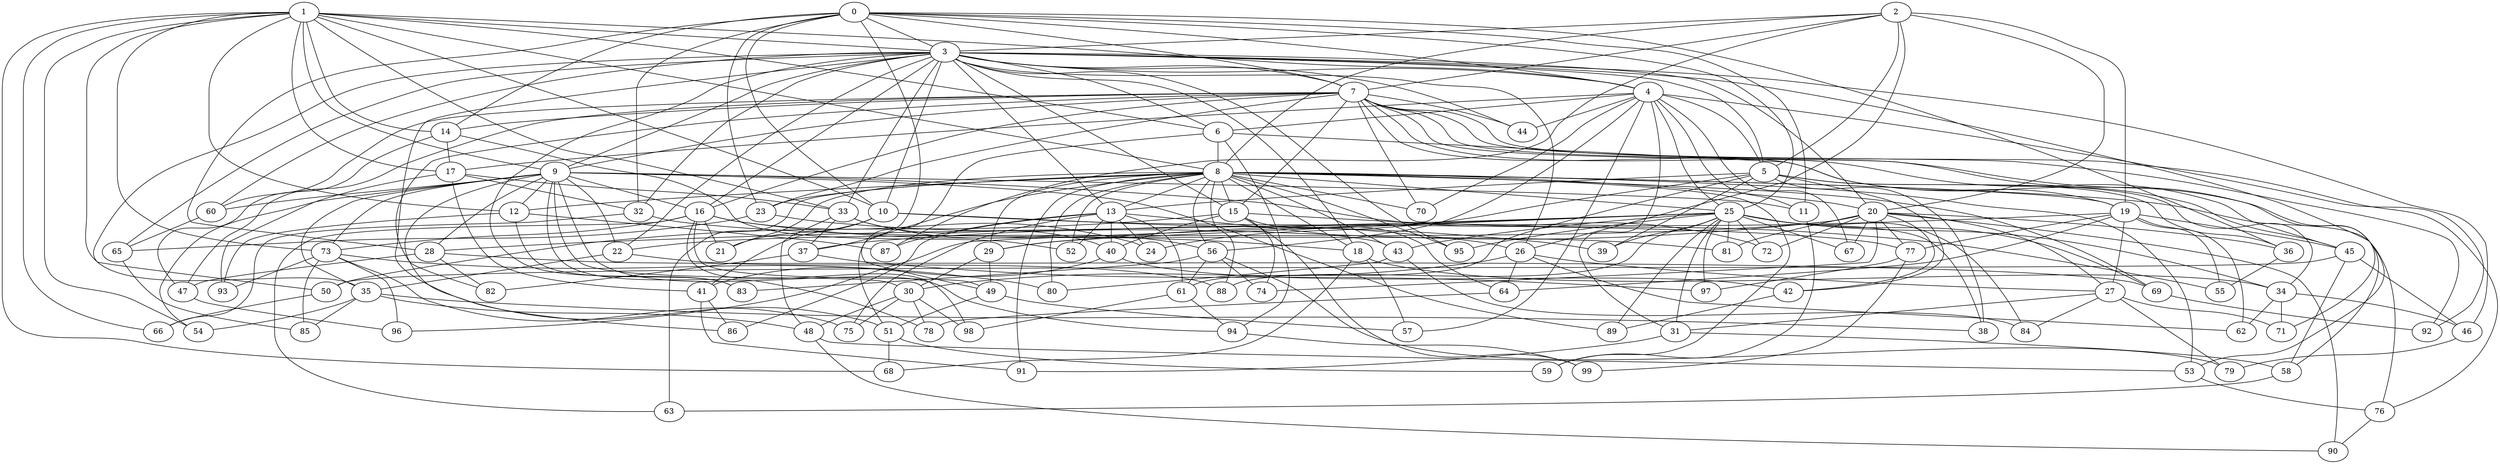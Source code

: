 strict graph "barabasi_albert_graph(100,3)" {
0;
1;
2;
3;
4;
5;
6;
7;
8;
9;
10;
11;
12;
13;
14;
15;
16;
17;
18;
19;
20;
21;
22;
23;
24;
25;
26;
27;
28;
29;
30;
31;
32;
33;
34;
35;
36;
37;
38;
39;
40;
41;
42;
43;
44;
45;
46;
47;
48;
49;
50;
51;
52;
53;
54;
55;
56;
57;
58;
59;
60;
61;
62;
63;
64;
65;
66;
67;
68;
69;
70;
71;
72;
73;
74;
75;
76;
77;
78;
79;
80;
81;
82;
83;
84;
85;
86;
87;
88;
89;
90;
91;
92;
93;
94;
95;
96;
97;
98;
99;
0 -- 32  [is_available=True, prob="1.0"];
0 -- 3  [is_available=True, prob="1.0"];
0 -- 4  [is_available=True, prob="0.849957391749"];
0 -- 37  [is_available=True, prob="0.99347283644"];
0 -- 7  [is_available=True, prob="0.747451665922"];
0 -- 10  [is_available=True, prob="0.239727126968"];
0 -- 11  [is_available=True, prob="1.0"];
0 -- 14  [is_available=True, prob="1.0"];
0 -- 23  [is_available=True, prob="1.0"];
0 -- 25  [is_available=True, prob="1.0"];
0 -- 28  [is_available=True, prob="1.0"];
0 -- 36  [is_available=True, prob="1.0"];
1 -- 33  [is_available=True, prob="1.0"];
1 -- 66  [is_available=True, prob="1.0"];
1 -- 3  [is_available=True, prob="0.834550270618"];
1 -- 4  [is_available=True, prob="0.951861635234"];
1 -- 6  [is_available=True, prob="0.111696180844"];
1 -- 8  [is_available=True, prob="0.847664163598"];
1 -- 9  [is_available=True, prob="0.263279542296"];
1 -- 10  [is_available=True, prob="0.687622786628"];
1 -- 12  [is_available=True, prob="1.0"];
1 -- 14  [is_available=True, prob="0.344521692632"];
1 -- 17  [is_available=True, prob="0.299325873604"];
1 -- 35  [is_available=True, prob="0.91780548964"];
1 -- 54  [is_available=True, prob="1.0"];
1 -- 73  [is_available=True, prob="0.932157936928"];
1 -- 68  [is_available=True, prob="1.0"];
2 -- 3  [is_available=True, prob="0.325147823953"];
2 -- 5  [is_available=True, prob="0.603382516473"];
2 -- 7  [is_available=True, prob="1.0"];
2 -- 8  [is_available=True, prob="0.363273623159"];
2 -- 19  [is_available=True, prob="1.0"];
2 -- 20  [is_available=True, prob="0.303856199228"];
2 -- 87  [is_available=True, prob="0.939514498689"];
2 -- 26  [is_available=True, prob="1.0"];
3 -- 4  [is_available=True, prob="0.947849348739"];
3 -- 5  [is_available=True, prob="0.671415814914"];
3 -- 6  [is_available=True, prob="1.0"];
3 -- 7  [is_available=True, prob="0.475151791833"];
3 -- 9  [is_available=True, prob="0.0609452528483"];
3 -- 10  [is_available=True, prob="0.527083278895"];
3 -- 13  [is_available=True, prob="0.768628711237"];
3 -- 15  [is_available=True, prob="1.0"];
3 -- 16  [is_available=True, prob="1.0"];
3 -- 18  [is_available=True, prob="0.112309925954"];
3 -- 20  [is_available=True, prob="0.203560269268"];
3 -- 22  [is_available=True, prob="0.931357254089"];
3 -- 26  [is_available=True, prob="0.444060635091"];
3 -- 32  [is_available=True, prob="0.173833338695"];
3 -- 33  [is_available=True, prob="0.758722531413"];
3 -- 44  [is_available=True, prob="1.0"];
3 -- 46  [is_available=True, prob="0.577383036807"];
3 -- 50  [is_available=True, prob="0.908041922013"];
3 -- 51  [is_available=True, prob="1.0"];
3 -- 60  [is_available=True, prob="0.999168324213"];
3 -- 65  [is_available=True, prob="0.469668229453"];
3 -- 71  [is_available=True, prob="1.0"];
3 -- 83  [is_available=True, prob="1.0"];
3 -- 95  [is_available=True, prob="1.0"];
4 -- 5  [is_available=True, prob="0.148445985546"];
4 -- 6  [is_available=True, prob="0.548066703473"];
4 -- 92  [is_available=True, prob="0.776584139725"];
4 -- 11  [is_available=True, prob="1.0"];
4 -- 44  [is_available=True, prob="1.0"];
4 -- 17  [is_available=True, prob="0.644964748063"];
4 -- 67  [is_available=True, prob="0.526154647365"];
4 -- 57  [is_available=True, prob="0.978642746894"];
4 -- 56  [is_available=True, prob="1.0"];
4 -- 25  [is_available=True, prob="0.0725327092353"];
4 -- 70  [is_available=True, prob="1.0"];
4 -- 31  [is_available=True, prob="0.395009018968"];
5 -- 34  [is_available=True, prob="1.0"];
5 -- 38  [is_available=True, prob="0.618152652453"];
5 -- 39  [is_available=True, prob="1.0"];
5 -- 42  [is_available=True, prob="0.98278254557"];
5 -- 13  [is_available=True, prob="0.0700593405162"];
5 -- 24  [is_available=True, prob="0.826161310809"];
5 -- 36  [is_available=True, prob="0.299705353251"];
5 -- 61  [is_available=True, prob="0.462980531429"];
6 -- 8  [is_available=True, prob="0.409533611284"];
6 -- 45  [is_available=True, prob="0.352029174297"];
6 -- 49  [is_available=True, prob="0.624547022934"];
6 -- 94  [is_available=True, prob="0.474809292024"];
7 -- 70  [is_available=True, prob="0.990685048029"];
7 -- 9  [is_available=True, prob="1.0"];
7 -- 44  [is_available=True, prob="0.88321281701"];
7 -- 45  [is_available=True, prob="0.0790238664589"];
7 -- 14  [is_available=True, prob="1.0"];
7 -- 15  [is_available=True, prob="0.53236808335"];
7 -- 16  [is_available=True, prob="0.719082521527"];
7 -- 76  [is_available=True, prob="0.133319496561"];
7 -- 82  [is_available=True, prob="1.0"];
7 -- 19  [is_available=True, prob="0.197766850213"];
7 -- 53  [is_available=True, prob="0.814218943252"];
7 -- 92  [is_available=True, prob="0.854541163846"];
7 -- 23  [is_available=True, prob="0.728898380725"];
7 -- 58  [is_available=True, prob="1.0"];
7 -- 47  [is_available=True, prob="0.589829721603"];
7 -- 60  [is_available=True, prob="0.893632339255"];
8 -- 12  [is_available=True, prob="0.895473282385"];
8 -- 13  [is_available=True, prob="1.0"];
8 -- 15  [is_available=True, prob="0.444530351181"];
8 -- 18  [is_available=True, prob="1.0"];
8 -- 19  [is_available=True, prob="0.990370920507"];
8 -- 20  [is_available=True, prob="0.497587744626"];
8 -- 21  [is_available=True, prob="1.0"];
8 -- 23  [is_available=True, prob="1.0"];
8 -- 25  [is_available=True, prob="0.972687565545"];
8 -- 29  [is_available=True, prob="0.501476734362"];
8 -- 43  [is_available=True, prob="0.598537911205"];
8 -- 51  [is_available=True, prob="0.435933264017"];
8 -- 52  [is_available=True, prob="0.814946340156"];
8 -- 53  [is_available=True, prob="0.778815351149"];
8 -- 56  [is_available=True, prob="0.521941848436"];
8 -- 59  [is_available=True, prob="0.759068533751"];
8 -- 63  [is_available=True, prob="0.890848731673"];
8 -- 69  [is_available=True, prob="0.742557555168"];
8 -- 70  [is_available=True, prob="0.283944511058"];
8 -- 76  [is_available=True, prob="0.634335625996"];
8 -- 80  [is_available=True, prob="1.0"];
8 -- 88  [is_available=True, prob="0.0753483860186"];
8 -- 91  [is_available=True, prob="0.580138269429"];
8 -- 95  [is_available=True, prob="0.80780958034"];
9 -- 54  [is_available=True, prob="1.0"];
9 -- 72  [is_available=True, prob="1.0"];
9 -- 60  [is_available=True, prob="0.979814890565"];
9 -- 11  [is_available=True, prob="0.178427866403"];
9 -- 12  [is_available=True, prob="0.287114789839"];
9 -- 86  [is_available=True, prob="1.0"];
9 -- 78  [is_available=True, prob="0.862642828409"];
9 -- 16  [is_available=True, prob="0.0558995018012"];
9 -- 35  [is_available=True, prob="1.0"];
9 -- 94  [is_available=True, prob="0.580366286959"];
9 -- 22  [is_available=True, prob="0.955892378623"];
9 -- 73  [is_available=True, prob="1.0"];
9 -- 89  [is_available=True, prob="0.279982344975"];
9 -- 28  [is_available=True, prob="0.472206790933"];
9 -- 30  [is_available=True, prob="0.0997929781665"];
10 -- 39  [is_available=True, prob="1.0"];
10 -- 41  [is_available=True, prob="1.0"];
10 -- 77  [is_available=True, prob="0.818458122831"];
10 -- 21  [is_available=True, prob="0.632928539968"];
11 -- 59  [is_available=True, prob="0.0386627332052"];
12 -- 83  [is_available=True, prob="1.0"];
12 -- 87  [is_available=True, prob="0.914992821323"];
12 -- 93  [is_available=True, prob="0.3507794749"];
13 -- 43  [is_available=True, prob="1.0"];
13 -- 40  [is_available=True, prob="0.2093138352"];
13 -- 75  [is_available=True, prob="0.12574418103"];
13 -- 52  [is_available=True, prob="0.696732794392"];
13 -- 86  [is_available=True, prob="0.688352275175"];
13 -- 87  [is_available=True, prob="0.488637309203"];
13 -- 24  [is_available=True, prob="0.977905829949"];
13 -- 61  [is_available=True, prob="0.429448952999"];
14 -- 47  [is_available=True, prob="0.826761351348"];
14 -- 17  [is_available=True, prob="0.786772971938"];
14 -- 52  [is_available=True, prob="0.377178022867"];
15 -- 64  [is_available=True, prob="0.183808554588"];
15 -- 74  [is_available=True, prob="1.0"];
15 -- 40  [is_available=True, prob="0.380724519625"];
15 -- 50  [is_available=True, prob="0.0686821583625"];
15 -- 99  [is_available=True, prob="1.0"];
15 -- 55  [is_available=True, prob="0.185613310768"];
16 -- 98  [is_available=True, prob="0.432152522522"];
16 -- 49  [is_available=True, prob="0.894195193929"];
16 -- 18  [is_available=True, prob="0.0122716959383"];
16 -- 21  [is_available=True, prob="0.181876958972"];
16 -- 73  [is_available=True, prob="1.0"];
16 -- 24  [is_available=True, prob="0.769082412593"];
16 -- 63  [is_available=True, prob="0.261575907773"];
17 -- 32  [is_available=True, prob="0.893581140257"];
17 -- 33  [is_available=True, prob="0.894980650748"];
17 -- 41  [is_available=True, prob="0.295940244023"];
17 -- 93  [is_available=True, prob="1.0"];
18 -- 34  [is_available=True, prob="1.0"];
18 -- 68  [is_available=True, prob="0.00795373623609"];
18 -- 57  [is_available=True, prob="0.940030069865"];
19 -- 64  [is_available=True, prob="0.955929134694"];
19 -- 45  [is_available=True, prob="1.0"];
19 -- 77  [is_available=True, prob="0.170078149166"];
19 -- 55  [is_available=True, prob="0.221210269774"];
19 -- 27  [is_available=True, prob="0.33547507355"];
19 -- 29  [is_available=True, prob="0.567098294938"];
19 -- 62  [is_available=True, prob="0.0173429839106"];
20 -- 36  [is_available=True, prob="0.304351654478"];
20 -- 37  [is_available=True, prob="0.598173462019"];
20 -- 81  [is_available=True, prob="0.419981461617"];
20 -- 42  [is_available=True, prob="0.398102094685"];
20 -- 77  [is_available=True, prob="0.488196224971"];
20 -- 72  [is_available=True, prob="0.86051242004"];
20 -- 67  [is_available=True, prob="1.0"];
20 -- 22  [is_available=True, prob="1.0"];
20 -- 90  [is_available=True, prob="1.0"];
20 -- 27  [is_available=True, prob="1.0"];
20 -- 74  [is_available=True, prob="0.730728025896"];
22 -- 88  [is_available=True, prob="0.4671444357"];
22 -- 35  [is_available=True, prob="0.0809934090736"];
23 -- 26  [is_available=True, prob="0.239865804427"];
23 -- 65  [is_available=True, prob="1.0"];
25 -- 96  [is_available=True, prob="1.0"];
25 -- 34  [is_available=True, prob="0.113896647495"];
25 -- 67  [is_available=True, prob="0.364491144859"];
25 -- 69  [is_available=True, prob="0.411757699755"];
25 -- 38  [is_available=True, prob="0.995023643847"];
25 -- 39  [is_available=True, prob="1.0"];
25 -- 43  [is_available=True, prob="0.832135244953"];
25 -- 81  [is_available=True, prob="0.211508287818"];
25 -- 72  [is_available=True, prob="0.487200333233"];
25 -- 84  [is_available=True, prob="0.327509725631"];
25 -- 97  [is_available=True, prob="0.731796635695"];
25 -- 88  [is_available=True, prob="1.0"];
25 -- 89  [is_available=True, prob="1.0"];
25 -- 95  [is_available=True, prob="0.475622358811"];
25 -- 28  [is_available=True, prob="0.041127895201"];
25 -- 29  [is_available=True, prob="0.281960769043"];
25 -- 31  [is_available=True, prob="0.318869691445"];
26 -- 64  [is_available=True, prob="0.526848829443"];
26 -- 30  [is_available=True, prob="1.0"];
26 -- 27  [is_available=True, prob="0.475829688543"];
26 -- 62  [is_available=True, prob="0.954700300146"];
27 -- 71  [is_available=True, prob="0.524679414199"];
27 -- 79  [is_available=True, prob="0.779085717024"];
27 -- 84  [is_available=True, prob="0.0145636016345"];
27 -- 31  [is_available=True, prob="0.464934414056"];
28 -- 69  [is_available=True, prob="0.23622866138"];
28 -- 47  [is_available=True, prob="1.0"];
28 -- 82  [is_available=True, prob="0.859836965747"];
29 -- 30  [is_available=True, prob="0.0897726305159"];
29 -- 49  [is_available=True, prob="0.465699001907"];
30 -- 98  [is_available=True, prob="0.619881712452"];
30 -- 75  [is_available=True, prob="0.255385976066"];
30 -- 78  [is_available=True, prob="0.236296160278"];
30 -- 48  [is_available=True, prob="0.0307714087569"];
31 -- 91  [is_available=True, prob="0.822060636101"];
31 -- 58  [is_available=True, prob="0.0381407636606"];
32 -- 66  [is_available=True, prob="0.557467921116"];
32 -- 81  [is_available=True, prob="1.0"];
33 -- 37  [is_available=True, prob="1.0"];
33 -- 40  [is_available=True, prob="0.799879495938"];
33 -- 48  [is_available=True, prob="1.0"];
33 -- 56  [is_available=True, prob="0.925228800112"];
34 -- 71  [is_available=True, prob="0.0524730004607"];
34 -- 46  [is_available=True, prob="0.984716644435"];
34 -- 62  [is_available=True, prob="0.347091079311"];
35 -- 38  [is_available=True, prob="1.0"];
35 -- 48  [is_available=True, prob="0.463064113849"];
35 -- 85  [is_available=True, prob="0.787149472693"];
35 -- 54  [is_available=True, prob="1.0"];
36 -- 55  [is_available=True, prob="1.0"];
37 -- 82  [is_available=True, prob="0.490609676612"];
37 -- 97  [is_available=True, prob="0.314332445647"];
40 -- 41  [is_available=True, prob="0.49632725709"];
40 -- 42  [is_available=True, prob="1.0"];
41 -- 91  [is_available=True, prob="0.427074023193"];
41 -- 86  [is_available=True, prob="1.0"];
42 -- 89  [is_available=True, prob="0.41661474652"];
43 -- 84  [is_available=True, prob="1.0"];
43 -- 80  [is_available=True, prob="0.720248930351"];
45 -- 46  [is_available=True, prob="0.687609911061"];
45 -- 50  [is_available=True, prob="0.405471848923"];
45 -- 58  [is_available=True, prob="1.0"];
46 -- 79  [is_available=True, prob="0.350737131861"];
47 -- 96  [is_available=True, prob="0.569635019285"];
48 -- 90  [is_available=True, prob="0.0234121349328"];
48 -- 53  [is_available=True, prob="1.0"];
49 -- 57  [is_available=True, prob="1.0"];
49 -- 51  [is_available=True, prob="1.0"];
50 -- 66  [is_available=True, prob="0.867489959779"];
51 -- 68  [is_available=True, prob="0.813519119542"];
51 -- 59  [is_available=True, prob="0.95839371398"];
53 -- 76  [is_available=True, prob="0.39130233189"];
56 -- 74  [is_available=True, prob="0.051859547259"];
56 -- 79  [is_available=True, prob="0.00809684401554"];
56 -- 83  [is_available=True, prob="0.0452577795403"];
56 -- 61  [is_available=True, prob="1.0"];
58 -- 63  [is_available=True, prob="0.413523625543"];
60 -- 65  [is_available=True, prob="1.0"];
61 -- 98  [is_available=True, prob="1.0"];
61 -- 94  [is_available=True, prob="0.548398981456"];
64 -- 78  [is_available=True, prob="0.744049350466"];
65 -- 85  [is_available=True, prob="0.937297378458"];
69 -- 92  [is_available=True, prob="1.0"];
73 -- 96  [is_available=True, prob="0.677572590659"];
73 -- 80  [is_available=True, prob="0.531756702352"];
73 -- 75  [is_available=True, prob="0.262464256458"];
73 -- 85  [is_available=True, prob="0.0289827961225"];
73 -- 93  [is_available=True, prob="0.471788628959"];
76 -- 90  [is_available=True, prob="0.745026255759"];
77 -- 99  [is_available=True, prob="0.484923807561"];
77 -- 97  [is_available=True, prob="1.0"];
94 -- 99  [is_available=True, prob="0.149964534684"];
}
